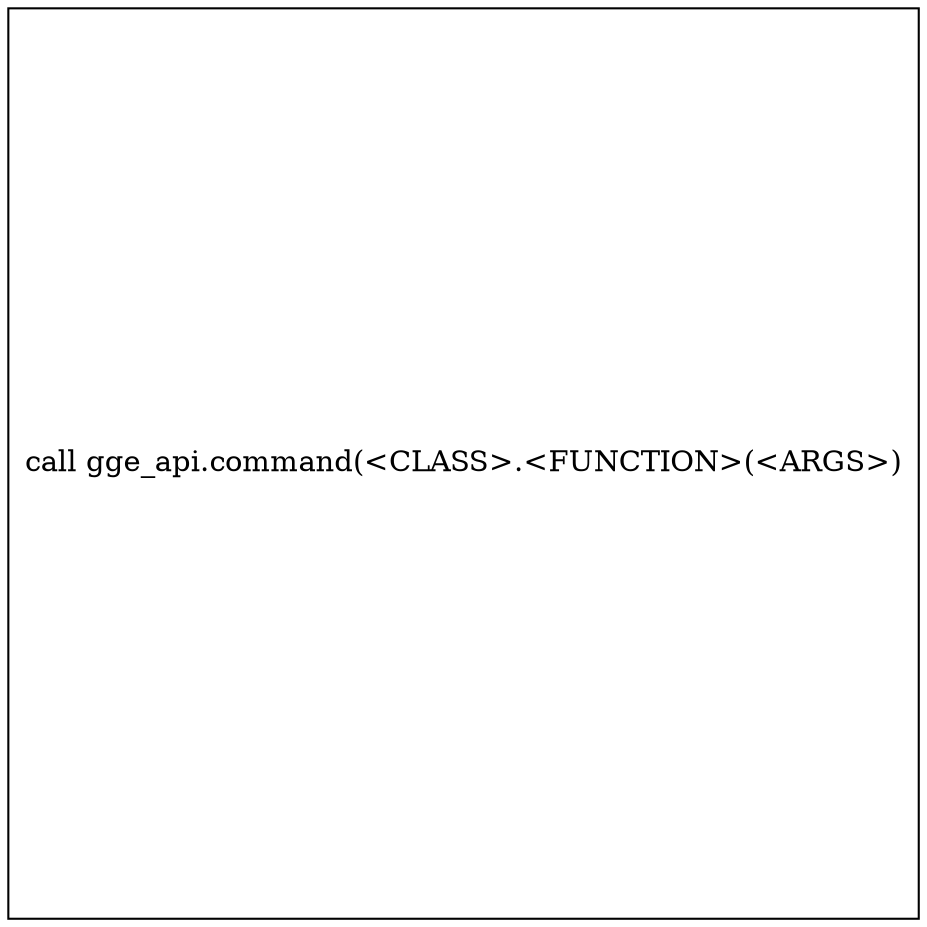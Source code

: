 digraph d
{
	node [shape="square"];
	chai_cmd [label="call gge_api.command(<CLASS>.<FUNCTION>(<ARGS>)"];
	
}
